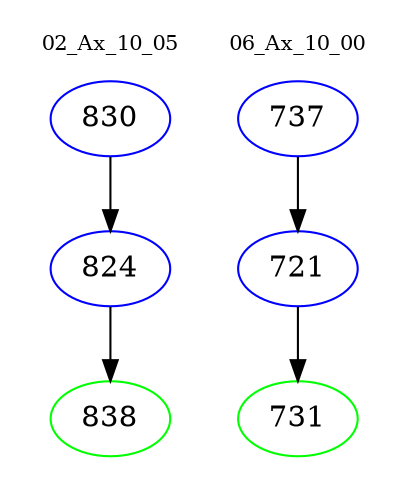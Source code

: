 digraph{
subgraph cluster_0 {
color = white
label = "02_Ax_10_05";
fontsize=10;
T0_830 [label="830", color="blue"]
T0_830 -> T0_824 [color="black"]
T0_824 [label="824", color="blue"]
T0_824 -> T0_838 [color="black"]
T0_838 [label="838", color="green"]
}
subgraph cluster_1 {
color = white
label = "06_Ax_10_00";
fontsize=10;
T1_737 [label="737", color="blue"]
T1_737 -> T1_721 [color="black"]
T1_721 [label="721", color="blue"]
T1_721 -> T1_731 [color="black"]
T1_731 [label="731", color="green"]
}
}
